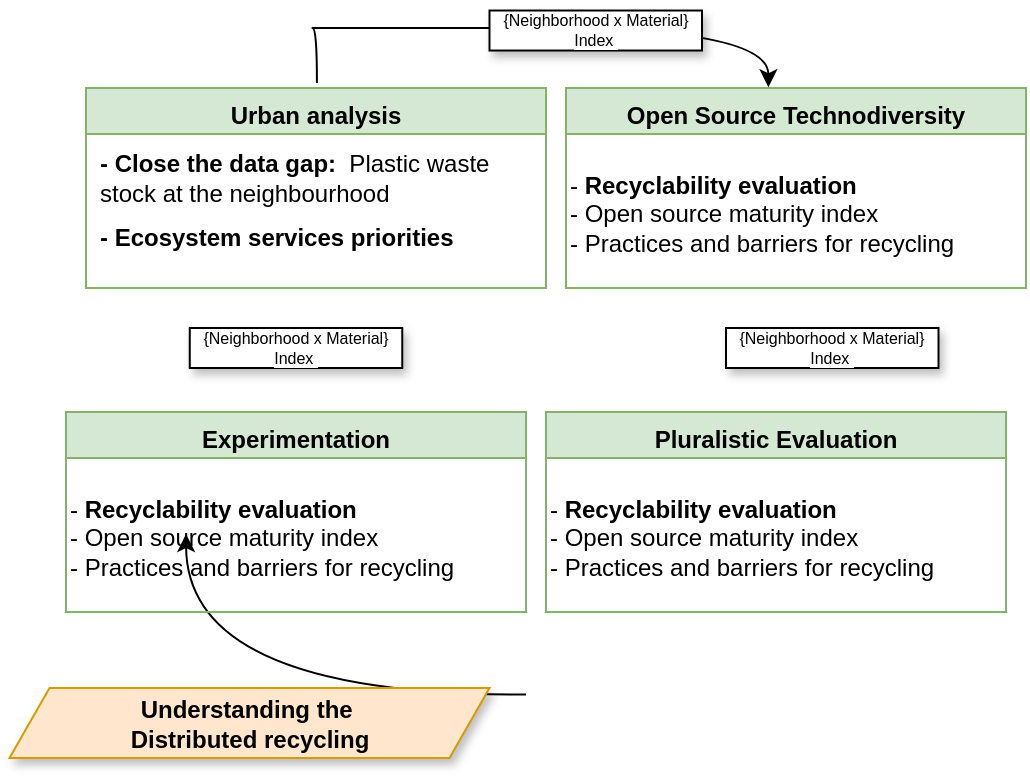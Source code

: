 <mxfile version="20.3.0" type="device"><diagram id="-GcLotA9UEpS__c_3CrV" name="Página-1"><mxGraphModel dx="1353" dy="373" grid="1" gridSize="10" guides="1" tooltips="1" connect="1" arrows="1" fold="1" page="1" pageScale="1" pageWidth="827" pageHeight="583" math="0" shadow="0"><root><mxCell id="0"/><mxCell id="1" parent="0"/><mxCell id="hqzx2UiOSfklkYrzP1dQ-1" value="Urban analysis" style="swimlane;fillColor=#d5e8d4;strokeColor=#82b366;verticalAlign=top;" vertex="1" parent="1"><mxGeometry x="-10" y="80" width="230" height="100" as="geometry"/></mxCell><mxCell id="hqzx2UiOSfklkYrzP1dQ-5" value="&lt;div&gt;&lt;b&gt;- Close the data gap:&lt;/b&gt;&amp;nbsp; P&lt;span style=&quot;background-color: initial;&quot;&gt;lastic waste&amp;nbsp;&lt;/span&gt;&lt;/div&gt;&lt;div&gt;&lt;span style=&quot;background-color: initial;&quot;&gt;stock at the neighbourhood&lt;/span&gt;&lt;/div&gt;" style="text;html=1;strokeColor=none;fillColor=none;align=left;verticalAlign=middle;whiteSpace=wrap;rounded=0;" vertex="1" parent="hqzx2UiOSfklkYrzP1dQ-1"><mxGeometry x="5" y="30" width="230" height="30" as="geometry"/></mxCell><mxCell id="hqzx2UiOSfklkYrzP1dQ-6" value="&lt;div&gt;&lt;b&gt;- Ecosystem services priorities&lt;/b&gt;&lt;/div&gt;" style="text;html=1;strokeColor=none;fillColor=none;align=left;verticalAlign=middle;whiteSpace=wrap;rounded=0;" vertex="1" parent="hqzx2UiOSfklkYrzP1dQ-1"><mxGeometry x="5" y="60" width="230" height="30" as="geometry"/></mxCell><mxCell id="hqzx2UiOSfklkYrzP1dQ-2" value="Open Source Technodiversity" style="swimlane;fillColor=#d5e8d4;strokeColor=#82b366;verticalAlign=top;" vertex="1" parent="1"><mxGeometry x="230" y="80" width="230" height="100" as="geometry"/></mxCell><mxCell id="hqzx2UiOSfklkYrzP1dQ-25" value="&lt;div&gt;-&lt;b&gt; Recyclability evaluation&lt;/b&gt;&lt;/div&gt;&lt;div&gt;- Open source maturity index&lt;/div&gt;&lt;div&gt;- Practices and barriers for recycling&lt;/div&gt;" style="text;html=1;strokeColor=none;fillColor=none;align=left;verticalAlign=middle;whiteSpace=wrap;rounded=0;" vertex="1" parent="hqzx2UiOSfklkYrzP1dQ-2"><mxGeometry y="35" width="230" height="55" as="geometry"/></mxCell><mxCell id="hqzx2UiOSfklkYrzP1dQ-26" value="Pluralistic Evaluation" style="swimlane;fillColor=#d5e8d4;strokeColor=#82b366;verticalAlign=top;" vertex="1" parent="1"><mxGeometry x="220" y="242" width="230" height="100" as="geometry"/></mxCell><mxCell id="hqzx2UiOSfklkYrzP1dQ-27" value="&lt;div&gt;-&lt;b&gt; Recyclability evaluation&lt;/b&gt;&lt;/div&gt;&lt;div&gt;- Open source maturity index&lt;/div&gt;&lt;div&gt;- Practices and barriers for recycling&lt;/div&gt;" style="text;html=1;strokeColor=none;fillColor=none;align=left;verticalAlign=middle;whiteSpace=wrap;rounded=0;" vertex="1" parent="hqzx2UiOSfklkYrzP1dQ-26"><mxGeometry y="35" width="230" height="55" as="geometry"/></mxCell><mxCell id="hqzx2UiOSfklkYrzP1dQ-30" value="" style="endArrow=classic;html=1;rounded=0;edgeStyle=orthogonalEdgeStyle;elbow=vertical;curved=1;" edge="1" parent="1"><mxGeometry relative="1" as="geometry"><mxPoint x="210" y="383.26" as="sourcePoint"/><mxPoint x="40" y="303" as="targetPoint"/></mxGeometry></mxCell><mxCell id="hqzx2UiOSfklkYrzP1dQ-31" value="&lt;span style=&quot;background-color: rgb(255, 255, 255);&quot;&gt;{Neighborhood x Material}&lt;/span&gt;&lt;br style=&quot;&quot;&gt;&lt;span style=&quot;background-color: rgb(255, 255, 255);&quot;&gt;Index&amp;nbsp;&lt;/span&gt;" style="whiteSpace=wrap;html=1;shadow=1;fontSize=8;" vertex="1" parent="1"><mxGeometry x="310" y="200" width="106.25" height="20.0" as="geometry"/></mxCell><mxCell id="hqzx2UiOSfklkYrzP1dQ-32" value="Experimentation" style="swimlane;fillColor=#d5e8d4;strokeColor=#82b366;verticalAlign=top;" vertex="1" parent="1"><mxGeometry x="-20" y="242" width="230" height="100" as="geometry"/></mxCell><mxCell id="hqzx2UiOSfklkYrzP1dQ-33" value="&lt;div&gt;-&lt;b&gt; Recyclability evaluation&lt;/b&gt;&lt;/div&gt;&lt;div&gt;- Open source maturity index&lt;/div&gt;&lt;div&gt;- Practices and barriers for recycling&lt;/div&gt;" style="text;html=1;strokeColor=none;fillColor=none;align=left;verticalAlign=middle;whiteSpace=wrap;rounded=0;" vertex="1" parent="hqzx2UiOSfklkYrzP1dQ-32"><mxGeometry y="35" width="230" height="55" as="geometry"/></mxCell><mxCell id="hqzx2UiOSfklkYrzP1dQ-10" value="" style="endArrow=classic;html=1;rounded=0;edgeStyle=orthogonalEdgeStyle;elbow=vertical;curved=1;exitX=0.502;exitY=-0.025;exitDx=0;exitDy=0;exitPerimeter=0;entryX=0.44;entryY=-0.004;entryDx=0;entryDy=0;entryPerimeter=0;" edge="1" parent="1" source="hqzx2UiOSfklkYrzP1dQ-1" target="hqzx2UiOSfklkYrzP1dQ-2"><mxGeometry relative="1" as="geometry"><mxPoint x="130" y="50" as="sourcePoint"/><mxPoint x="210" y="10" as="targetPoint"/><Array as="points"><mxPoint x="101" y="50"/><mxPoint x="371" y="50"/></Array></mxGeometry></mxCell><mxCell id="hqzx2UiOSfklkYrzP1dQ-22" value="&lt;span style=&quot;background-color: rgb(255, 255, 255);&quot;&gt;{Neighborhood x Material}&lt;/span&gt;&lt;br style=&quot;&quot;&gt;&lt;span style=&quot;background-color: rgb(255, 255, 255);&quot;&gt;Index&amp;nbsp;&lt;/span&gt;" style="whiteSpace=wrap;html=1;shadow=1;fontSize=8;" vertex="1" parent="1"><mxGeometry x="191.75" y="41.26" width="106.25" height="20.0" as="geometry"/></mxCell><mxCell id="hqzx2UiOSfklkYrzP1dQ-36" value="&lt;b style=&quot;font-size: 12px;&quot;&gt;Understanding the&amp;nbsp;&lt;br&gt;Distributed recycling&lt;/b&gt;" style="shape=parallelogram;perimeter=parallelogramPerimeter;whiteSpace=wrap;html=1;fixedSize=1;fontSize=8;fillColor=#ffe6cc;strokeColor=#d79b00;shadow=1;" vertex="1" parent="1"><mxGeometry x="-48.25" y="380" width="240" height="35" as="geometry"/></mxCell><mxCell id="hqzx2UiOSfklkYrzP1dQ-38" value="&lt;span style=&quot;background-color: rgb(255, 255, 255);&quot;&gt;{Neighborhood x Material}&lt;/span&gt;&lt;br style=&quot;&quot;&gt;&lt;span style=&quot;background-color: rgb(255, 255, 255);&quot;&gt;Index&amp;nbsp;&lt;/span&gt;" style="whiteSpace=wrap;html=1;shadow=1;fontSize=8;" vertex="1" parent="1"><mxGeometry x="41.88" y="200" width="106.25" height="20.0" as="geometry"/></mxCell></root></mxGraphModel></diagram></mxfile>